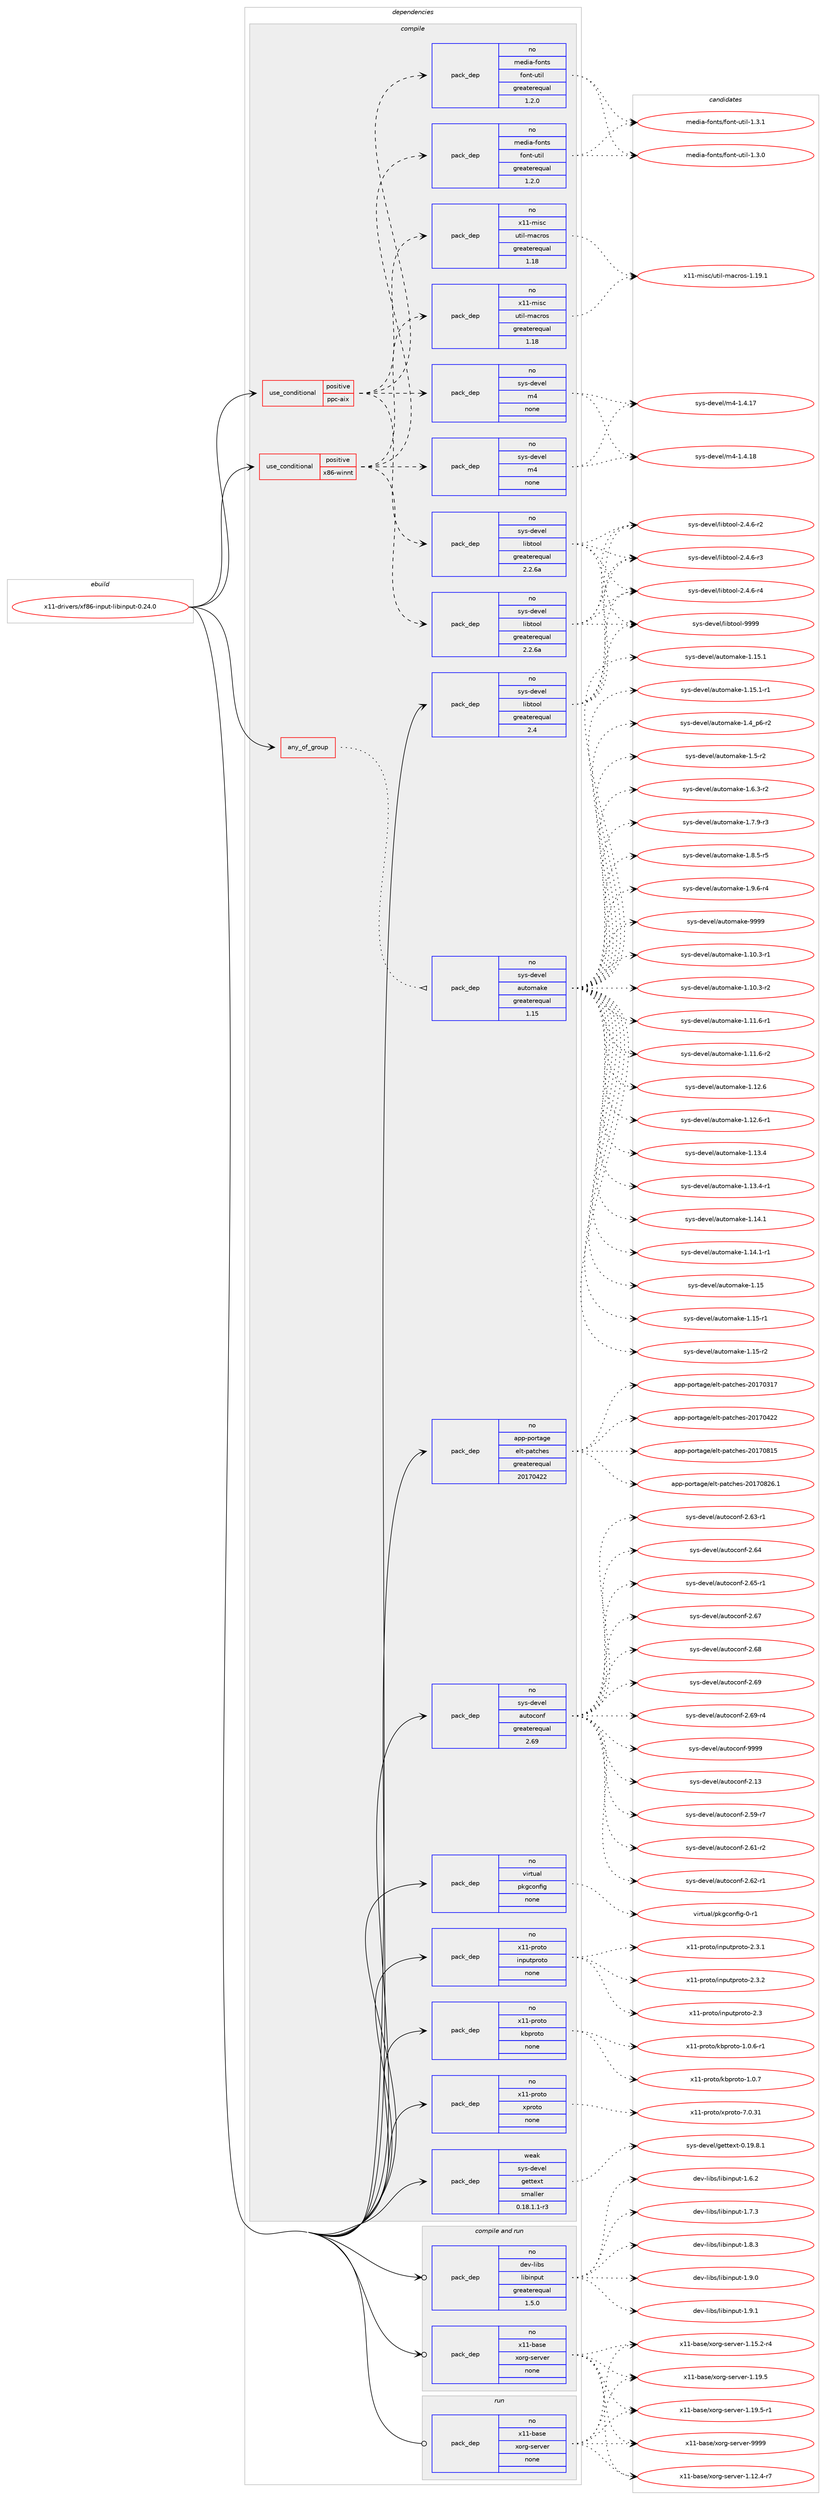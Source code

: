 digraph prolog {

# *************
# Graph options
# *************

newrank=true;
concentrate=true;
compound=true;
graph [rankdir=LR,fontname=Helvetica,fontsize=10,ranksep=1.5];#, ranksep=2.5, nodesep=0.2];
edge  [arrowhead=vee];
node  [fontname=Helvetica,fontsize=10];

# **********
# The ebuild
# **********

subgraph cluster_leftcol {
color=gray;
rank=same;
label=<<i>ebuild</i>>;
id [label="x11-drivers/xf86-input-libinput-0.24.0", color=red, width=4, href="../x11-drivers/xf86-input-libinput-0.24.0.svg"];
}

# ****************
# The dependencies
# ****************

subgraph cluster_midcol {
color=gray;
label=<<i>dependencies</i>>;
subgraph cluster_compile {
fillcolor="#eeeeee";
style=filled;
label=<<i>compile</i>>;
subgraph any9129 {
dependency512649 [label=<<TABLE BORDER="0" CELLBORDER="1" CELLSPACING="0" CELLPADDING="4"><TR><TD CELLPADDING="10">any_of_group</TD></TR></TABLE>>, shape=none, color=red];subgraph pack381324 {
dependency512650 [label=<<TABLE BORDER="0" CELLBORDER="1" CELLSPACING="0" CELLPADDING="4" WIDTH="220"><TR><TD ROWSPAN="6" CELLPADDING="30">pack_dep</TD></TR><TR><TD WIDTH="110">no</TD></TR><TR><TD>sys-devel</TD></TR><TR><TD>automake</TD></TR><TR><TD>greaterequal</TD></TR><TR><TD>1.15</TD></TR></TABLE>>, shape=none, color=blue];
}
dependency512649:e -> dependency512650:w [weight=20,style="dotted",arrowhead="oinv"];
}
id:e -> dependency512649:w [weight=20,style="solid",arrowhead="vee"];
subgraph cond121857 {
dependency512651 [label=<<TABLE BORDER="0" CELLBORDER="1" CELLSPACING="0" CELLPADDING="4"><TR><TD ROWSPAN="3" CELLPADDING="10">use_conditional</TD></TR><TR><TD>positive</TD></TR><TR><TD>ppc-aix</TD></TR></TABLE>>, shape=none, color=red];
subgraph pack381325 {
dependency512652 [label=<<TABLE BORDER="0" CELLBORDER="1" CELLSPACING="0" CELLPADDING="4" WIDTH="220"><TR><TD ROWSPAN="6" CELLPADDING="30">pack_dep</TD></TR><TR><TD WIDTH="110">no</TD></TR><TR><TD>sys-devel</TD></TR><TR><TD>libtool</TD></TR><TR><TD>greaterequal</TD></TR><TR><TD>2.2.6a</TD></TR></TABLE>>, shape=none, color=blue];
}
dependency512651:e -> dependency512652:w [weight=20,style="dashed",arrowhead="vee"];
subgraph pack381326 {
dependency512653 [label=<<TABLE BORDER="0" CELLBORDER="1" CELLSPACING="0" CELLPADDING="4" WIDTH="220"><TR><TD ROWSPAN="6" CELLPADDING="30">pack_dep</TD></TR><TR><TD WIDTH="110">no</TD></TR><TR><TD>sys-devel</TD></TR><TR><TD>m4</TD></TR><TR><TD>none</TD></TR><TR><TD></TD></TR></TABLE>>, shape=none, color=blue];
}
dependency512651:e -> dependency512653:w [weight=20,style="dashed",arrowhead="vee"];
subgraph pack381327 {
dependency512654 [label=<<TABLE BORDER="0" CELLBORDER="1" CELLSPACING="0" CELLPADDING="4" WIDTH="220"><TR><TD ROWSPAN="6" CELLPADDING="30">pack_dep</TD></TR><TR><TD WIDTH="110">no</TD></TR><TR><TD>x11-misc</TD></TR><TR><TD>util-macros</TD></TR><TR><TD>greaterequal</TD></TR><TR><TD>1.18</TD></TR></TABLE>>, shape=none, color=blue];
}
dependency512651:e -> dependency512654:w [weight=20,style="dashed",arrowhead="vee"];
subgraph pack381328 {
dependency512655 [label=<<TABLE BORDER="0" CELLBORDER="1" CELLSPACING="0" CELLPADDING="4" WIDTH="220"><TR><TD ROWSPAN="6" CELLPADDING="30">pack_dep</TD></TR><TR><TD WIDTH="110">no</TD></TR><TR><TD>media-fonts</TD></TR><TR><TD>font-util</TD></TR><TR><TD>greaterequal</TD></TR><TR><TD>1.2.0</TD></TR></TABLE>>, shape=none, color=blue];
}
dependency512651:e -> dependency512655:w [weight=20,style="dashed",arrowhead="vee"];
}
id:e -> dependency512651:w [weight=20,style="solid",arrowhead="vee"];
subgraph cond121858 {
dependency512656 [label=<<TABLE BORDER="0" CELLBORDER="1" CELLSPACING="0" CELLPADDING="4"><TR><TD ROWSPAN="3" CELLPADDING="10">use_conditional</TD></TR><TR><TD>positive</TD></TR><TR><TD>x86-winnt</TD></TR></TABLE>>, shape=none, color=red];
subgraph pack381329 {
dependency512657 [label=<<TABLE BORDER="0" CELLBORDER="1" CELLSPACING="0" CELLPADDING="4" WIDTH="220"><TR><TD ROWSPAN="6" CELLPADDING="30">pack_dep</TD></TR><TR><TD WIDTH="110">no</TD></TR><TR><TD>sys-devel</TD></TR><TR><TD>libtool</TD></TR><TR><TD>greaterequal</TD></TR><TR><TD>2.2.6a</TD></TR></TABLE>>, shape=none, color=blue];
}
dependency512656:e -> dependency512657:w [weight=20,style="dashed",arrowhead="vee"];
subgraph pack381330 {
dependency512658 [label=<<TABLE BORDER="0" CELLBORDER="1" CELLSPACING="0" CELLPADDING="4" WIDTH="220"><TR><TD ROWSPAN="6" CELLPADDING="30">pack_dep</TD></TR><TR><TD WIDTH="110">no</TD></TR><TR><TD>sys-devel</TD></TR><TR><TD>m4</TD></TR><TR><TD>none</TD></TR><TR><TD></TD></TR></TABLE>>, shape=none, color=blue];
}
dependency512656:e -> dependency512658:w [weight=20,style="dashed",arrowhead="vee"];
subgraph pack381331 {
dependency512659 [label=<<TABLE BORDER="0" CELLBORDER="1" CELLSPACING="0" CELLPADDING="4" WIDTH="220"><TR><TD ROWSPAN="6" CELLPADDING="30">pack_dep</TD></TR><TR><TD WIDTH="110">no</TD></TR><TR><TD>x11-misc</TD></TR><TR><TD>util-macros</TD></TR><TR><TD>greaterequal</TD></TR><TR><TD>1.18</TD></TR></TABLE>>, shape=none, color=blue];
}
dependency512656:e -> dependency512659:w [weight=20,style="dashed",arrowhead="vee"];
subgraph pack381332 {
dependency512660 [label=<<TABLE BORDER="0" CELLBORDER="1" CELLSPACING="0" CELLPADDING="4" WIDTH="220"><TR><TD ROWSPAN="6" CELLPADDING="30">pack_dep</TD></TR><TR><TD WIDTH="110">no</TD></TR><TR><TD>media-fonts</TD></TR><TR><TD>font-util</TD></TR><TR><TD>greaterequal</TD></TR><TR><TD>1.2.0</TD></TR></TABLE>>, shape=none, color=blue];
}
dependency512656:e -> dependency512660:w [weight=20,style="dashed",arrowhead="vee"];
}
id:e -> dependency512656:w [weight=20,style="solid",arrowhead="vee"];
subgraph pack381333 {
dependency512661 [label=<<TABLE BORDER="0" CELLBORDER="1" CELLSPACING="0" CELLPADDING="4" WIDTH="220"><TR><TD ROWSPAN="6" CELLPADDING="30">pack_dep</TD></TR><TR><TD WIDTH="110">no</TD></TR><TR><TD>app-portage</TD></TR><TR><TD>elt-patches</TD></TR><TR><TD>greaterequal</TD></TR><TR><TD>20170422</TD></TR></TABLE>>, shape=none, color=blue];
}
id:e -> dependency512661:w [weight=20,style="solid",arrowhead="vee"];
subgraph pack381334 {
dependency512662 [label=<<TABLE BORDER="0" CELLBORDER="1" CELLSPACING="0" CELLPADDING="4" WIDTH="220"><TR><TD ROWSPAN="6" CELLPADDING="30">pack_dep</TD></TR><TR><TD WIDTH="110">no</TD></TR><TR><TD>sys-devel</TD></TR><TR><TD>autoconf</TD></TR><TR><TD>greaterequal</TD></TR><TR><TD>2.69</TD></TR></TABLE>>, shape=none, color=blue];
}
id:e -> dependency512662:w [weight=20,style="solid",arrowhead="vee"];
subgraph pack381335 {
dependency512663 [label=<<TABLE BORDER="0" CELLBORDER="1" CELLSPACING="0" CELLPADDING="4" WIDTH="220"><TR><TD ROWSPAN="6" CELLPADDING="30">pack_dep</TD></TR><TR><TD WIDTH="110">no</TD></TR><TR><TD>sys-devel</TD></TR><TR><TD>libtool</TD></TR><TR><TD>greaterequal</TD></TR><TR><TD>2.4</TD></TR></TABLE>>, shape=none, color=blue];
}
id:e -> dependency512663:w [weight=20,style="solid",arrowhead="vee"];
subgraph pack381336 {
dependency512664 [label=<<TABLE BORDER="0" CELLBORDER="1" CELLSPACING="0" CELLPADDING="4" WIDTH="220"><TR><TD ROWSPAN="6" CELLPADDING="30">pack_dep</TD></TR><TR><TD WIDTH="110">no</TD></TR><TR><TD>virtual</TD></TR><TR><TD>pkgconfig</TD></TR><TR><TD>none</TD></TR><TR><TD></TD></TR></TABLE>>, shape=none, color=blue];
}
id:e -> dependency512664:w [weight=20,style="solid",arrowhead="vee"];
subgraph pack381337 {
dependency512665 [label=<<TABLE BORDER="0" CELLBORDER="1" CELLSPACING="0" CELLPADDING="4" WIDTH="220"><TR><TD ROWSPAN="6" CELLPADDING="30">pack_dep</TD></TR><TR><TD WIDTH="110">no</TD></TR><TR><TD>x11-proto</TD></TR><TR><TD>inputproto</TD></TR><TR><TD>none</TD></TR><TR><TD></TD></TR></TABLE>>, shape=none, color=blue];
}
id:e -> dependency512665:w [weight=20,style="solid",arrowhead="vee"];
subgraph pack381338 {
dependency512666 [label=<<TABLE BORDER="0" CELLBORDER="1" CELLSPACING="0" CELLPADDING="4" WIDTH="220"><TR><TD ROWSPAN="6" CELLPADDING="30">pack_dep</TD></TR><TR><TD WIDTH="110">no</TD></TR><TR><TD>x11-proto</TD></TR><TR><TD>kbproto</TD></TR><TR><TD>none</TD></TR><TR><TD></TD></TR></TABLE>>, shape=none, color=blue];
}
id:e -> dependency512666:w [weight=20,style="solid",arrowhead="vee"];
subgraph pack381339 {
dependency512667 [label=<<TABLE BORDER="0" CELLBORDER="1" CELLSPACING="0" CELLPADDING="4" WIDTH="220"><TR><TD ROWSPAN="6" CELLPADDING="30">pack_dep</TD></TR><TR><TD WIDTH="110">no</TD></TR><TR><TD>x11-proto</TD></TR><TR><TD>xproto</TD></TR><TR><TD>none</TD></TR><TR><TD></TD></TR></TABLE>>, shape=none, color=blue];
}
id:e -> dependency512667:w [weight=20,style="solid",arrowhead="vee"];
subgraph pack381340 {
dependency512668 [label=<<TABLE BORDER="0" CELLBORDER="1" CELLSPACING="0" CELLPADDING="4" WIDTH="220"><TR><TD ROWSPAN="6" CELLPADDING="30">pack_dep</TD></TR><TR><TD WIDTH="110">weak</TD></TR><TR><TD>sys-devel</TD></TR><TR><TD>gettext</TD></TR><TR><TD>smaller</TD></TR><TR><TD>0.18.1.1-r3</TD></TR></TABLE>>, shape=none, color=blue];
}
id:e -> dependency512668:w [weight=20,style="solid",arrowhead="vee"];
}
subgraph cluster_compileandrun {
fillcolor="#eeeeee";
style=filled;
label=<<i>compile and run</i>>;
subgraph pack381341 {
dependency512669 [label=<<TABLE BORDER="0" CELLBORDER="1" CELLSPACING="0" CELLPADDING="4" WIDTH="220"><TR><TD ROWSPAN="6" CELLPADDING="30">pack_dep</TD></TR><TR><TD WIDTH="110">no</TD></TR><TR><TD>dev-libs</TD></TR><TR><TD>libinput</TD></TR><TR><TD>greaterequal</TD></TR><TR><TD>1.5.0</TD></TR></TABLE>>, shape=none, color=blue];
}
id:e -> dependency512669:w [weight=20,style="solid",arrowhead="odotvee"];
subgraph pack381342 {
dependency512670 [label=<<TABLE BORDER="0" CELLBORDER="1" CELLSPACING="0" CELLPADDING="4" WIDTH="220"><TR><TD ROWSPAN="6" CELLPADDING="30">pack_dep</TD></TR><TR><TD WIDTH="110">no</TD></TR><TR><TD>x11-base</TD></TR><TR><TD>xorg-server</TD></TR><TR><TD>none</TD></TR><TR><TD></TD></TR></TABLE>>, shape=none, color=blue];
}
id:e -> dependency512670:w [weight=20,style="solid",arrowhead="odotvee"];
}
subgraph cluster_run {
fillcolor="#eeeeee";
style=filled;
label=<<i>run</i>>;
subgraph pack381343 {
dependency512671 [label=<<TABLE BORDER="0" CELLBORDER="1" CELLSPACING="0" CELLPADDING="4" WIDTH="220"><TR><TD ROWSPAN="6" CELLPADDING="30">pack_dep</TD></TR><TR><TD WIDTH="110">no</TD></TR><TR><TD>x11-base</TD></TR><TR><TD>xorg-server</TD></TR><TR><TD>none</TD></TR><TR><TD></TD></TR></TABLE>>, shape=none, color=blue];
}
id:e -> dependency512671:w [weight=20,style="solid",arrowhead="odot"];
}
}

# **************
# The candidates
# **************

subgraph cluster_choices {
rank=same;
color=gray;
label=<<i>candidates</i>>;

subgraph choice381324 {
color=black;
nodesep=1;
choice11512111545100101118101108479711711611110997107101454946494846514511449 [label="sys-devel/automake-1.10.3-r1", color=red, width=4,href="../sys-devel/automake-1.10.3-r1.svg"];
choice11512111545100101118101108479711711611110997107101454946494846514511450 [label="sys-devel/automake-1.10.3-r2", color=red, width=4,href="../sys-devel/automake-1.10.3-r2.svg"];
choice11512111545100101118101108479711711611110997107101454946494946544511449 [label="sys-devel/automake-1.11.6-r1", color=red, width=4,href="../sys-devel/automake-1.11.6-r1.svg"];
choice11512111545100101118101108479711711611110997107101454946494946544511450 [label="sys-devel/automake-1.11.6-r2", color=red, width=4,href="../sys-devel/automake-1.11.6-r2.svg"];
choice1151211154510010111810110847971171161111099710710145494649504654 [label="sys-devel/automake-1.12.6", color=red, width=4,href="../sys-devel/automake-1.12.6.svg"];
choice11512111545100101118101108479711711611110997107101454946495046544511449 [label="sys-devel/automake-1.12.6-r1", color=red, width=4,href="../sys-devel/automake-1.12.6-r1.svg"];
choice1151211154510010111810110847971171161111099710710145494649514652 [label="sys-devel/automake-1.13.4", color=red, width=4,href="../sys-devel/automake-1.13.4.svg"];
choice11512111545100101118101108479711711611110997107101454946495146524511449 [label="sys-devel/automake-1.13.4-r1", color=red, width=4,href="../sys-devel/automake-1.13.4-r1.svg"];
choice1151211154510010111810110847971171161111099710710145494649524649 [label="sys-devel/automake-1.14.1", color=red, width=4,href="../sys-devel/automake-1.14.1.svg"];
choice11512111545100101118101108479711711611110997107101454946495246494511449 [label="sys-devel/automake-1.14.1-r1", color=red, width=4,href="../sys-devel/automake-1.14.1-r1.svg"];
choice115121115451001011181011084797117116111109971071014549464953 [label="sys-devel/automake-1.15", color=red, width=4,href="../sys-devel/automake-1.15.svg"];
choice1151211154510010111810110847971171161111099710710145494649534511449 [label="sys-devel/automake-1.15-r1", color=red, width=4,href="../sys-devel/automake-1.15-r1.svg"];
choice1151211154510010111810110847971171161111099710710145494649534511450 [label="sys-devel/automake-1.15-r2", color=red, width=4,href="../sys-devel/automake-1.15-r2.svg"];
choice1151211154510010111810110847971171161111099710710145494649534649 [label="sys-devel/automake-1.15.1", color=red, width=4,href="../sys-devel/automake-1.15.1.svg"];
choice11512111545100101118101108479711711611110997107101454946495346494511449 [label="sys-devel/automake-1.15.1-r1", color=red, width=4,href="../sys-devel/automake-1.15.1-r1.svg"];
choice115121115451001011181011084797117116111109971071014549465295112544511450 [label="sys-devel/automake-1.4_p6-r2", color=red, width=4,href="../sys-devel/automake-1.4_p6-r2.svg"];
choice11512111545100101118101108479711711611110997107101454946534511450 [label="sys-devel/automake-1.5-r2", color=red, width=4,href="../sys-devel/automake-1.5-r2.svg"];
choice115121115451001011181011084797117116111109971071014549465446514511450 [label="sys-devel/automake-1.6.3-r2", color=red, width=4,href="../sys-devel/automake-1.6.3-r2.svg"];
choice115121115451001011181011084797117116111109971071014549465546574511451 [label="sys-devel/automake-1.7.9-r3", color=red, width=4,href="../sys-devel/automake-1.7.9-r3.svg"];
choice115121115451001011181011084797117116111109971071014549465646534511453 [label="sys-devel/automake-1.8.5-r5", color=red, width=4,href="../sys-devel/automake-1.8.5-r5.svg"];
choice115121115451001011181011084797117116111109971071014549465746544511452 [label="sys-devel/automake-1.9.6-r4", color=red, width=4,href="../sys-devel/automake-1.9.6-r4.svg"];
choice115121115451001011181011084797117116111109971071014557575757 [label="sys-devel/automake-9999", color=red, width=4,href="../sys-devel/automake-9999.svg"];
dependency512650:e -> choice11512111545100101118101108479711711611110997107101454946494846514511449:w [style=dotted,weight="100"];
dependency512650:e -> choice11512111545100101118101108479711711611110997107101454946494846514511450:w [style=dotted,weight="100"];
dependency512650:e -> choice11512111545100101118101108479711711611110997107101454946494946544511449:w [style=dotted,weight="100"];
dependency512650:e -> choice11512111545100101118101108479711711611110997107101454946494946544511450:w [style=dotted,weight="100"];
dependency512650:e -> choice1151211154510010111810110847971171161111099710710145494649504654:w [style=dotted,weight="100"];
dependency512650:e -> choice11512111545100101118101108479711711611110997107101454946495046544511449:w [style=dotted,weight="100"];
dependency512650:e -> choice1151211154510010111810110847971171161111099710710145494649514652:w [style=dotted,weight="100"];
dependency512650:e -> choice11512111545100101118101108479711711611110997107101454946495146524511449:w [style=dotted,weight="100"];
dependency512650:e -> choice1151211154510010111810110847971171161111099710710145494649524649:w [style=dotted,weight="100"];
dependency512650:e -> choice11512111545100101118101108479711711611110997107101454946495246494511449:w [style=dotted,weight="100"];
dependency512650:e -> choice115121115451001011181011084797117116111109971071014549464953:w [style=dotted,weight="100"];
dependency512650:e -> choice1151211154510010111810110847971171161111099710710145494649534511449:w [style=dotted,weight="100"];
dependency512650:e -> choice1151211154510010111810110847971171161111099710710145494649534511450:w [style=dotted,weight="100"];
dependency512650:e -> choice1151211154510010111810110847971171161111099710710145494649534649:w [style=dotted,weight="100"];
dependency512650:e -> choice11512111545100101118101108479711711611110997107101454946495346494511449:w [style=dotted,weight="100"];
dependency512650:e -> choice115121115451001011181011084797117116111109971071014549465295112544511450:w [style=dotted,weight="100"];
dependency512650:e -> choice11512111545100101118101108479711711611110997107101454946534511450:w [style=dotted,weight="100"];
dependency512650:e -> choice115121115451001011181011084797117116111109971071014549465446514511450:w [style=dotted,weight="100"];
dependency512650:e -> choice115121115451001011181011084797117116111109971071014549465546574511451:w [style=dotted,weight="100"];
dependency512650:e -> choice115121115451001011181011084797117116111109971071014549465646534511453:w [style=dotted,weight="100"];
dependency512650:e -> choice115121115451001011181011084797117116111109971071014549465746544511452:w [style=dotted,weight="100"];
dependency512650:e -> choice115121115451001011181011084797117116111109971071014557575757:w [style=dotted,weight="100"];
}
subgraph choice381325 {
color=black;
nodesep=1;
choice1151211154510010111810110847108105981161111111084550465246544511450 [label="sys-devel/libtool-2.4.6-r2", color=red, width=4,href="../sys-devel/libtool-2.4.6-r2.svg"];
choice1151211154510010111810110847108105981161111111084550465246544511451 [label="sys-devel/libtool-2.4.6-r3", color=red, width=4,href="../sys-devel/libtool-2.4.6-r3.svg"];
choice1151211154510010111810110847108105981161111111084550465246544511452 [label="sys-devel/libtool-2.4.6-r4", color=red, width=4,href="../sys-devel/libtool-2.4.6-r4.svg"];
choice1151211154510010111810110847108105981161111111084557575757 [label="sys-devel/libtool-9999", color=red, width=4,href="../sys-devel/libtool-9999.svg"];
dependency512652:e -> choice1151211154510010111810110847108105981161111111084550465246544511450:w [style=dotted,weight="100"];
dependency512652:e -> choice1151211154510010111810110847108105981161111111084550465246544511451:w [style=dotted,weight="100"];
dependency512652:e -> choice1151211154510010111810110847108105981161111111084550465246544511452:w [style=dotted,weight="100"];
dependency512652:e -> choice1151211154510010111810110847108105981161111111084557575757:w [style=dotted,weight="100"];
}
subgraph choice381326 {
color=black;
nodesep=1;
choice11512111545100101118101108471095245494652464955 [label="sys-devel/m4-1.4.17", color=red, width=4,href="../sys-devel/m4-1.4.17.svg"];
choice11512111545100101118101108471095245494652464956 [label="sys-devel/m4-1.4.18", color=red, width=4,href="../sys-devel/m4-1.4.18.svg"];
dependency512653:e -> choice11512111545100101118101108471095245494652464955:w [style=dotted,weight="100"];
dependency512653:e -> choice11512111545100101118101108471095245494652464956:w [style=dotted,weight="100"];
}
subgraph choice381327 {
color=black;
nodesep=1;
choice120494945109105115994711711610510845109979911411111545494649574649 [label="x11-misc/util-macros-1.19.1", color=red, width=4,href="../x11-misc/util-macros-1.19.1.svg"];
dependency512654:e -> choice120494945109105115994711711610510845109979911411111545494649574649:w [style=dotted,weight="100"];
}
subgraph choice381328 {
color=black;
nodesep=1;
choice10910110010597451021111101161154710211111011645117116105108454946514648 [label="media-fonts/font-util-1.3.0", color=red, width=4,href="../media-fonts/font-util-1.3.0.svg"];
choice10910110010597451021111101161154710211111011645117116105108454946514649 [label="media-fonts/font-util-1.3.1", color=red, width=4,href="../media-fonts/font-util-1.3.1.svg"];
dependency512655:e -> choice10910110010597451021111101161154710211111011645117116105108454946514648:w [style=dotted,weight="100"];
dependency512655:e -> choice10910110010597451021111101161154710211111011645117116105108454946514649:w [style=dotted,weight="100"];
}
subgraph choice381329 {
color=black;
nodesep=1;
choice1151211154510010111810110847108105981161111111084550465246544511450 [label="sys-devel/libtool-2.4.6-r2", color=red, width=4,href="../sys-devel/libtool-2.4.6-r2.svg"];
choice1151211154510010111810110847108105981161111111084550465246544511451 [label="sys-devel/libtool-2.4.6-r3", color=red, width=4,href="../sys-devel/libtool-2.4.6-r3.svg"];
choice1151211154510010111810110847108105981161111111084550465246544511452 [label="sys-devel/libtool-2.4.6-r4", color=red, width=4,href="../sys-devel/libtool-2.4.6-r4.svg"];
choice1151211154510010111810110847108105981161111111084557575757 [label="sys-devel/libtool-9999", color=red, width=4,href="../sys-devel/libtool-9999.svg"];
dependency512657:e -> choice1151211154510010111810110847108105981161111111084550465246544511450:w [style=dotted,weight="100"];
dependency512657:e -> choice1151211154510010111810110847108105981161111111084550465246544511451:w [style=dotted,weight="100"];
dependency512657:e -> choice1151211154510010111810110847108105981161111111084550465246544511452:w [style=dotted,weight="100"];
dependency512657:e -> choice1151211154510010111810110847108105981161111111084557575757:w [style=dotted,weight="100"];
}
subgraph choice381330 {
color=black;
nodesep=1;
choice11512111545100101118101108471095245494652464955 [label="sys-devel/m4-1.4.17", color=red, width=4,href="../sys-devel/m4-1.4.17.svg"];
choice11512111545100101118101108471095245494652464956 [label="sys-devel/m4-1.4.18", color=red, width=4,href="../sys-devel/m4-1.4.18.svg"];
dependency512658:e -> choice11512111545100101118101108471095245494652464955:w [style=dotted,weight="100"];
dependency512658:e -> choice11512111545100101118101108471095245494652464956:w [style=dotted,weight="100"];
}
subgraph choice381331 {
color=black;
nodesep=1;
choice120494945109105115994711711610510845109979911411111545494649574649 [label="x11-misc/util-macros-1.19.1", color=red, width=4,href="../x11-misc/util-macros-1.19.1.svg"];
dependency512659:e -> choice120494945109105115994711711610510845109979911411111545494649574649:w [style=dotted,weight="100"];
}
subgraph choice381332 {
color=black;
nodesep=1;
choice10910110010597451021111101161154710211111011645117116105108454946514648 [label="media-fonts/font-util-1.3.0", color=red, width=4,href="../media-fonts/font-util-1.3.0.svg"];
choice10910110010597451021111101161154710211111011645117116105108454946514649 [label="media-fonts/font-util-1.3.1", color=red, width=4,href="../media-fonts/font-util-1.3.1.svg"];
dependency512660:e -> choice10910110010597451021111101161154710211111011645117116105108454946514648:w [style=dotted,weight="100"];
dependency512660:e -> choice10910110010597451021111101161154710211111011645117116105108454946514649:w [style=dotted,weight="100"];
}
subgraph choice381333 {
color=black;
nodesep=1;
choice97112112451121111141169710310147101108116451129711699104101115455048495548514955 [label="app-portage/elt-patches-20170317", color=red, width=4,href="../app-portage/elt-patches-20170317.svg"];
choice97112112451121111141169710310147101108116451129711699104101115455048495548525050 [label="app-portage/elt-patches-20170422", color=red, width=4,href="../app-portage/elt-patches-20170422.svg"];
choice97112112451121111141169710310147101108116451129711699104101115455048495548564953 [label="app-portage/elt-patches-20170815", color=red, width=4,href="../app-portage/elt-patches-20170815.svg"];
choice971121124511211111411697103101471011081164511297116991041011154550484955485650544649 [label="app-portage/elt-patches-20170826.1", color=red, width=4,href="../app-portage/elt-patches-20170826.1.svg"];
dependency512661:e -> choice97112112451121111141169710310147101108116451129711699104101115455048495548514955:w [style=dotted,weight="100"];
dependency512661:e -> choice97112112451121111141169710310147101108116451129711699104101115455048495548525050:w [style=dotted,weight="100"];
dependency512661:e -> choice97112112451121111141169710310147101108116451129711699104101115455048495548564953:w [style=dotted,weight="100"];
dependency512661:e -> choice971121124511211111411697103101471011081164511297116991041011154550484955485650544649:w [style=dotted,weight="100"];
}
subgraph choice381334 {
color=black;
nodesep=1;
choice115121115451001011181011084797117116111991111101024550464951 [label="sys-devel/autoconf-2.13", color=red, width=4,href="../sys-devel/autoconf-2.13.svg"];
choice1151211154510010111810110847971171161119911111010245504653574511455 [label="sys-devel/autoconf-2.59-r7", color=red, width=4,href="../sys-devel/autoconf-2.59-r7.svg"];
choice1151211154510010111810110847971171161119911111010245504654494511450 [label="sys-devel/autoconf-2.61-r2", color=red, width=4,href="../sys-devel/autoconf-2.61-r2.svg"];
choice1151211154510010111810110847971171161119911111010245504654504511449 [label="sys-devel/autoconf-2.62-r1", color=red, width=4,href="../sys-devel/autoconf-2.62-r1.svg"];
choice1151211154510010111810110847971171161119911111010245504654514511449 [label="sys-devel/autoconf-2.63-r1", color=red, width=4,href="../sys-devel/autoconf-2.63-r1.svg"];
choice115121115451001011181011084797117116111991111101024550465452 [label="sys-devel/autoconf-2.64", color=red, width=4,href="../sys-devel/autoconf-2.64.svg"];
choice1151211154510010111810110847971171161119911111010245504654534511449 [label="sys-devel/autoconf-2.65-r1", color=red, width=4,href="../sys-devel/autoconf-2.65-r1.svg"];
choice115121115451001011181011084797117116111991111101024550465455 [label="sys-devel/autoconf-2.67", color=red, width=4,href="../sys-devel/autoconf-2.67.svg"];
choice115121115451001011181011084797117116111991111101024550465456 [label="sys-devel/autoconf-2.68", color=red, width=4,href="../sys-devel/autoconf-2.68.svg"];
choice115121115451001011181011084797117116111991111101024550465457 [label="sys-devel/autoconf-2.69", color=red, width=4,href="../sys-devel/autoconf-2.69.svg"];
choice1151211154510010111810110847971171161119911111010245504654574511452 [label="sys-devel/autoconf-2.69-r4", color=red, width=4,href="../sys-devel/autoconf-2.69-r4.svg"];
choice115121115451001011181011084797117116111991111101024557575757 [label="sys-devel/autoconf-9999", color=red, width=4,href="../sys-devel/autoconf-9999.svg"];
dependency512662:e -> choice115121115451001011181011084797117116111991111101024550464951:w [style=dotted,weight="100"];
dependency512662:e -> choice1151211154510010111810110847971171161119911111010245504653574511455:w [style=dotted,weight="100"];
dependency512662:e -> choice1151211154510010111810110847971171161119911111010245504654494511450:w [style=dotted,weight="100"];
dependency512662:e -> choice1151211154510010111810110847971171161119911111010245504654504511449:w [style=dotted,weight="100"];
dependency512662:e -> choice1151211154510010111810110847971171161119911111010245504654514511449:w [style=dotted,weight="100"];
dependency512662:e -> choice115121115451001011181011084797117116111991111101024550465452:w [style=dotted,weight="100"];
dependency512662:e -> choice1151211154510010111810110847971171161119911111010245504654534511449:w [style=dotted,weight="100"];
dependency512662:e -> choice115121115451001011181011084797117116111991111101024550465455:w [style=dotted,weight="100"];
dependency512662:e -> choice115121115451001011181011084797117116111991111101024550465456:w [style=dotted,weight="100"];
dependency512662:e -> choice115121115451001011181011084797117116111991111101024550465457:w [style=dotted,weight="100"];
dependency512662:e -> choice1151211154510010111810110847971171161119911111010245504654574511452:w [style=dotted,weight="100"];
dependency512662:e -> choice115121115451001011181011084797117116111991111101024557575757:w [style=dotted,weight="100"];
}
subgraph choice381335 {
color=black;
nodesep=1;
choice1151211154510010111810110847108105981161111111084550465246544511450 [label="sys-devel/libtool-2.4.6-r2", color=red, width=4,href="../sys-devel/libtool-2.4.6-r2.svg"];
choice1151211154510010111810110847108105981161111111084550465246544511451 [label="sys-devel/libtool-2.4.6-r3", color=red, width=4,href="../sys-devel/libtool-2.4.6-r3.svg"];
choice1151211154510010111810110847108105981161111111084550465246544511452 [label="sys-devel/libtool-2.4.6-r4", color=red, width=4,href="../sys-devel/libtool-2.4.6-r4.svg"];
choice1151211154510010111810110847108105981161111111084557575757 [label="sys-devel/libtool-9999", color=red, width=4,href="../sys-devel/libtool-9999.svg"];
dependency512663:e -> choice1151211154510010111810110847108105981161111111084550465246544511450:w [style=dotted,weight="100"];
dependency512663:e -> choice1151211154510010111810110847108105981161111111084550465246544511451:w [style=dotted,weight="100"];
dependency512663:e -> choice1151211154510010111810110847108105981161111111084550465246544511452:w [style=dotted,weight="100"];
dependency512663:e -> choice1151211154510010111810110847108105981161111111084557575757:w [style=dotted,weight="100"];
}
subgraph choice381336 {
color=black;
nodesep=1;
choice11810511411611797108471121071039911111010210510345484511449 [label="virtual/pkgconfig-0-r1", color=red, width=4,href="../virtual/pkgconfig-0-r1.svg"];
dependency512664:e -> choice11810511411611797108471121071039911111010210510345484511449:w [style=dotted,weight="100"];
}
subgraph choice381337 {
color=black;
nodesep=1;
choice1204949451121141111161114710511011211711611211411111611145504651 [label="x11-proto/inputproto-2.3", color=red, width=4,href="../x11-proto/inputproto-2.3.svg"];
choice12049494511211411111611147105110112117116112114111116111455046514649 [label="x11-proto/inputproto-2.3.1", color=red, width=4,href="../x11-proto/inputproto-2.3.1.svg"];
choice12049494511211411111611147105110112117116112114111116111455046514650 [label="x11-proto/inputproto-2.3.2", color=red, width=4,href="../x11-proto/inputproto-2.3.2.svg"];
dependency512665:e -> choice1204949451121141111161114710511011211711611211411111611145504651:w [style=dotted,weight="100"];
dependency512665:e -> choice12049494511211411111611147105110112117116112114111116111455046514649:w [style=dotted,weight="100"];
dependency512665:e -> choice12049494511211411111611147105110112117116112114111116111455046514650:w [style=dotted,weight="100"];
}
subgraph choice381338 {
color=black;
nodesep=1;
choice12049494511211411111611147107981121141111161114549464846544511449 [label="x11-proto/kbproto-1.0.6-r1", color=red, width=4,href="../x11-proto/kbproto-1.0.6-r1.svg"];
choice1204949451121141111161114710798112114111116111454946484655 [label="x11-proto/kbproto-1.0.7", color=red, width=4,href="../x11-proto/kbproto-1.0.7.svg"];
dependency512666:e -> choice12049494511211411111611147107981121141111161114549464846544511449:w [style=dotted,weight="100"];
dependency512666:e -> choice1204949451121141111161114710798112114111116111454946484655:w [style=dotted,weight="100"];
}
subgraph choice381339 {
color=black;
nodesep=1;
choice1204949451121141111161114712011211411111611145554648465149 [label="x11-proto/xproto-7.0.31", color=red, width=4,href="../x11-proto/xproto-7.0.31.svg"];
dependency512667:e -> choice1204949451121141111161114712011211411111611145554648465149:w [style=dotted,weight="100"];
}
subgraph choice381340 {
color=black;
nodesep=1;
choice1151211154510010111810110847103101116116101120116454846495746564649 [label="sys-devel/gettext-0.19.8.1", color=red, width=4,href="../sys-devel/gettext-0.19.8.1.svg"];
dependency512668:e -> choice1151211154510010111810110847103101116116101120116454846495746564649:w [style=dotted,weight="100"];
}
subgraph choice381341 {
color=black;
nodesep=1;
choice10010111845108105981154710810598105110112117116454946544650 [label="dev-libs/libinput-1.6.2", color=red, width=4,href="../dev-libs/libinput-1.6.2.svg"];
choice10010111845108105981154710810598105110112117116454946554651 [label="dev-libs/libinput-1.7.3", color=red, width=4,href="../dev-libs/libinput-1.7.3.svg"];
choice10010111845108105981154710810598105110112117116454946564651 [label="dev-libs/libinput-1.8.3", color=red, width=4,href="../dev-libs/libinput-1.8.3.svg"];
choice10010111845108105981154710810598105110112117116454946574648 [label="dev-libs/libinput-1.9.0", color=red, width=4,href="../dev-libs/libinput-1.9.0.svg"];
choice10010111845108105981154710810598105110112117116454946574649 [label="dev-libs/libinput-1.9.1", color=red, width=4,href="../dev-libs/libinput-1.9.1.svg"];
dependency512669:e -> choice10010111845108105981154710810598105110112117116454946544650:w [style=dotted,weight="100"];
dependency512669:e -> choice10010111845108105981154710810598105110112117116454946554651:w [style=dotted,weight="100"];
dependency512669:e -> choice10010111845108105981154710810598105110112117116454946564651:w [style=dotted,weight="100"];
dependency512669:e -> choice10010111845108105981154710810598105110112117116454946574648:w [style=dotted,weight="100"];
dependency512669:e -> choice10010111845108105981154710810598105110112117116454946574649:w [style=dotted,weight="100"];
}
subgraph choice381342 {
color=black;
nodesep=1;
choice12049494598971151014712011111410345115101114118101114454946495046524511455 [label="x11-base/xorg-server-1.12.4-r7", color=red, width=4,href="../x11-base/xorg-server-1.12.4-r7.svg"];
choice12049494598971151014712011111410345115101114118101114454946495346504511452 [label="x11-base/xorg-server-1.15.2-r4", color=red, width=4,href="../x11-base/xorg-server-1.15.2-r4.svg"];
choice1204949459897115101471201111141034511510111411810111445494649574653 [label="x11-base/xorg-server-1.19.5", color=red, width=4,href="../x11-base/xorg-server-1.19.5.svg"];
choice12049494598971151014712011111410345115101114118101114454946495746534511449 [label="x11-base/xorg-server-1.19.5-r1", color=red, width=4,href="../x11-base/xorg-server-1.19.5-r1.svg"];
choice120494945989711510147120111114103451151011141181011144557575757 [label="x11-base/xorg-server-9999", color=red, width=4,href="../x11-base/xorg-server-9999.svg"];
dependency512670:e -> choice12049494598971151014712011111410345115101114118101114454946495046524511455:w [style=dotted,weight="100"];
dependency512670:e -> choice12049494598971151014712011111410345115101114118101114454946495346504511452:w [style=dotted,weight="100"];
dependency512670:e -> choice1204949459897115101471201111141034511510111411810111445494649574653:w [style=dotted,weight="100"];
dependency512670:e -> choice12049494598971151014712011111410345115101114118101114454946495746534511449:w [style=dotted,weight="100"];
dependency512670:e -> choice120494945989711510147120111114103451151011141181011144557575757:w [style=dotted,weight="100"];
}
subgraph choice381343 {
color=black;
nodesep=1;
choice12049494598971151014712011111410345115101114118101114454946495046524511455 [label="x11-base/xorg-server-1.12.4-r7", color=red, width=4,href="../x11-base/xorg-server-1.12.4-r7.svg"];
choice12049494598971151014712011111410345115101114118101114454946495346504511452 [label="x11-base/xorg-server-1.15.2-r4", color=red, width=4,href="../x11-base/xorg-server-1.15.2-r4.svg"];
choice1204949459897115101471201111141034511510111411810111445494649574653 [label="x11-base/xorg-server-1.19.5", color=red, width=4,href="../x11-base/xorg-server-1.19.5.svg"];
choice12049494598971151014712011111410345115101114118101114454946495746534511449 [label="x11-base/xorg-server-1.19.5-r1", color=red, width=4,href="../x11-base/xorg-server-1.19.5-r1.svg"];
choice120494945989711510147120111114103451151011141181011144557575757 [label="x11-base/xorg-server-9999", color=red, width=4,href="../x11-base/xorg-server-9999.svg"];
dependency512671:e -> choice12049494598971151014712011111410345115101114118101114454946495046524511455:w [style=dotted,weight="100"];
dependency512671:e -> choice12049494598971151014712011111410345115101114118101114454946495346504511452:w [style=dotted,weight="100"];
dependency512671:e -> choice1204949459897115101471201111141034511510111411810111445494649574653:w [style=dotted,weight="100"];
dependency512671:e -> choice12049494598971151014712011111410345115101114118101114454946495746534511449:w [style=dotted,weight="100"];
dependency512671:e -> choice120494945989711510147120111114103451151011141181011144557575757:w [style=dotted,weight="100"];
}
}

}
